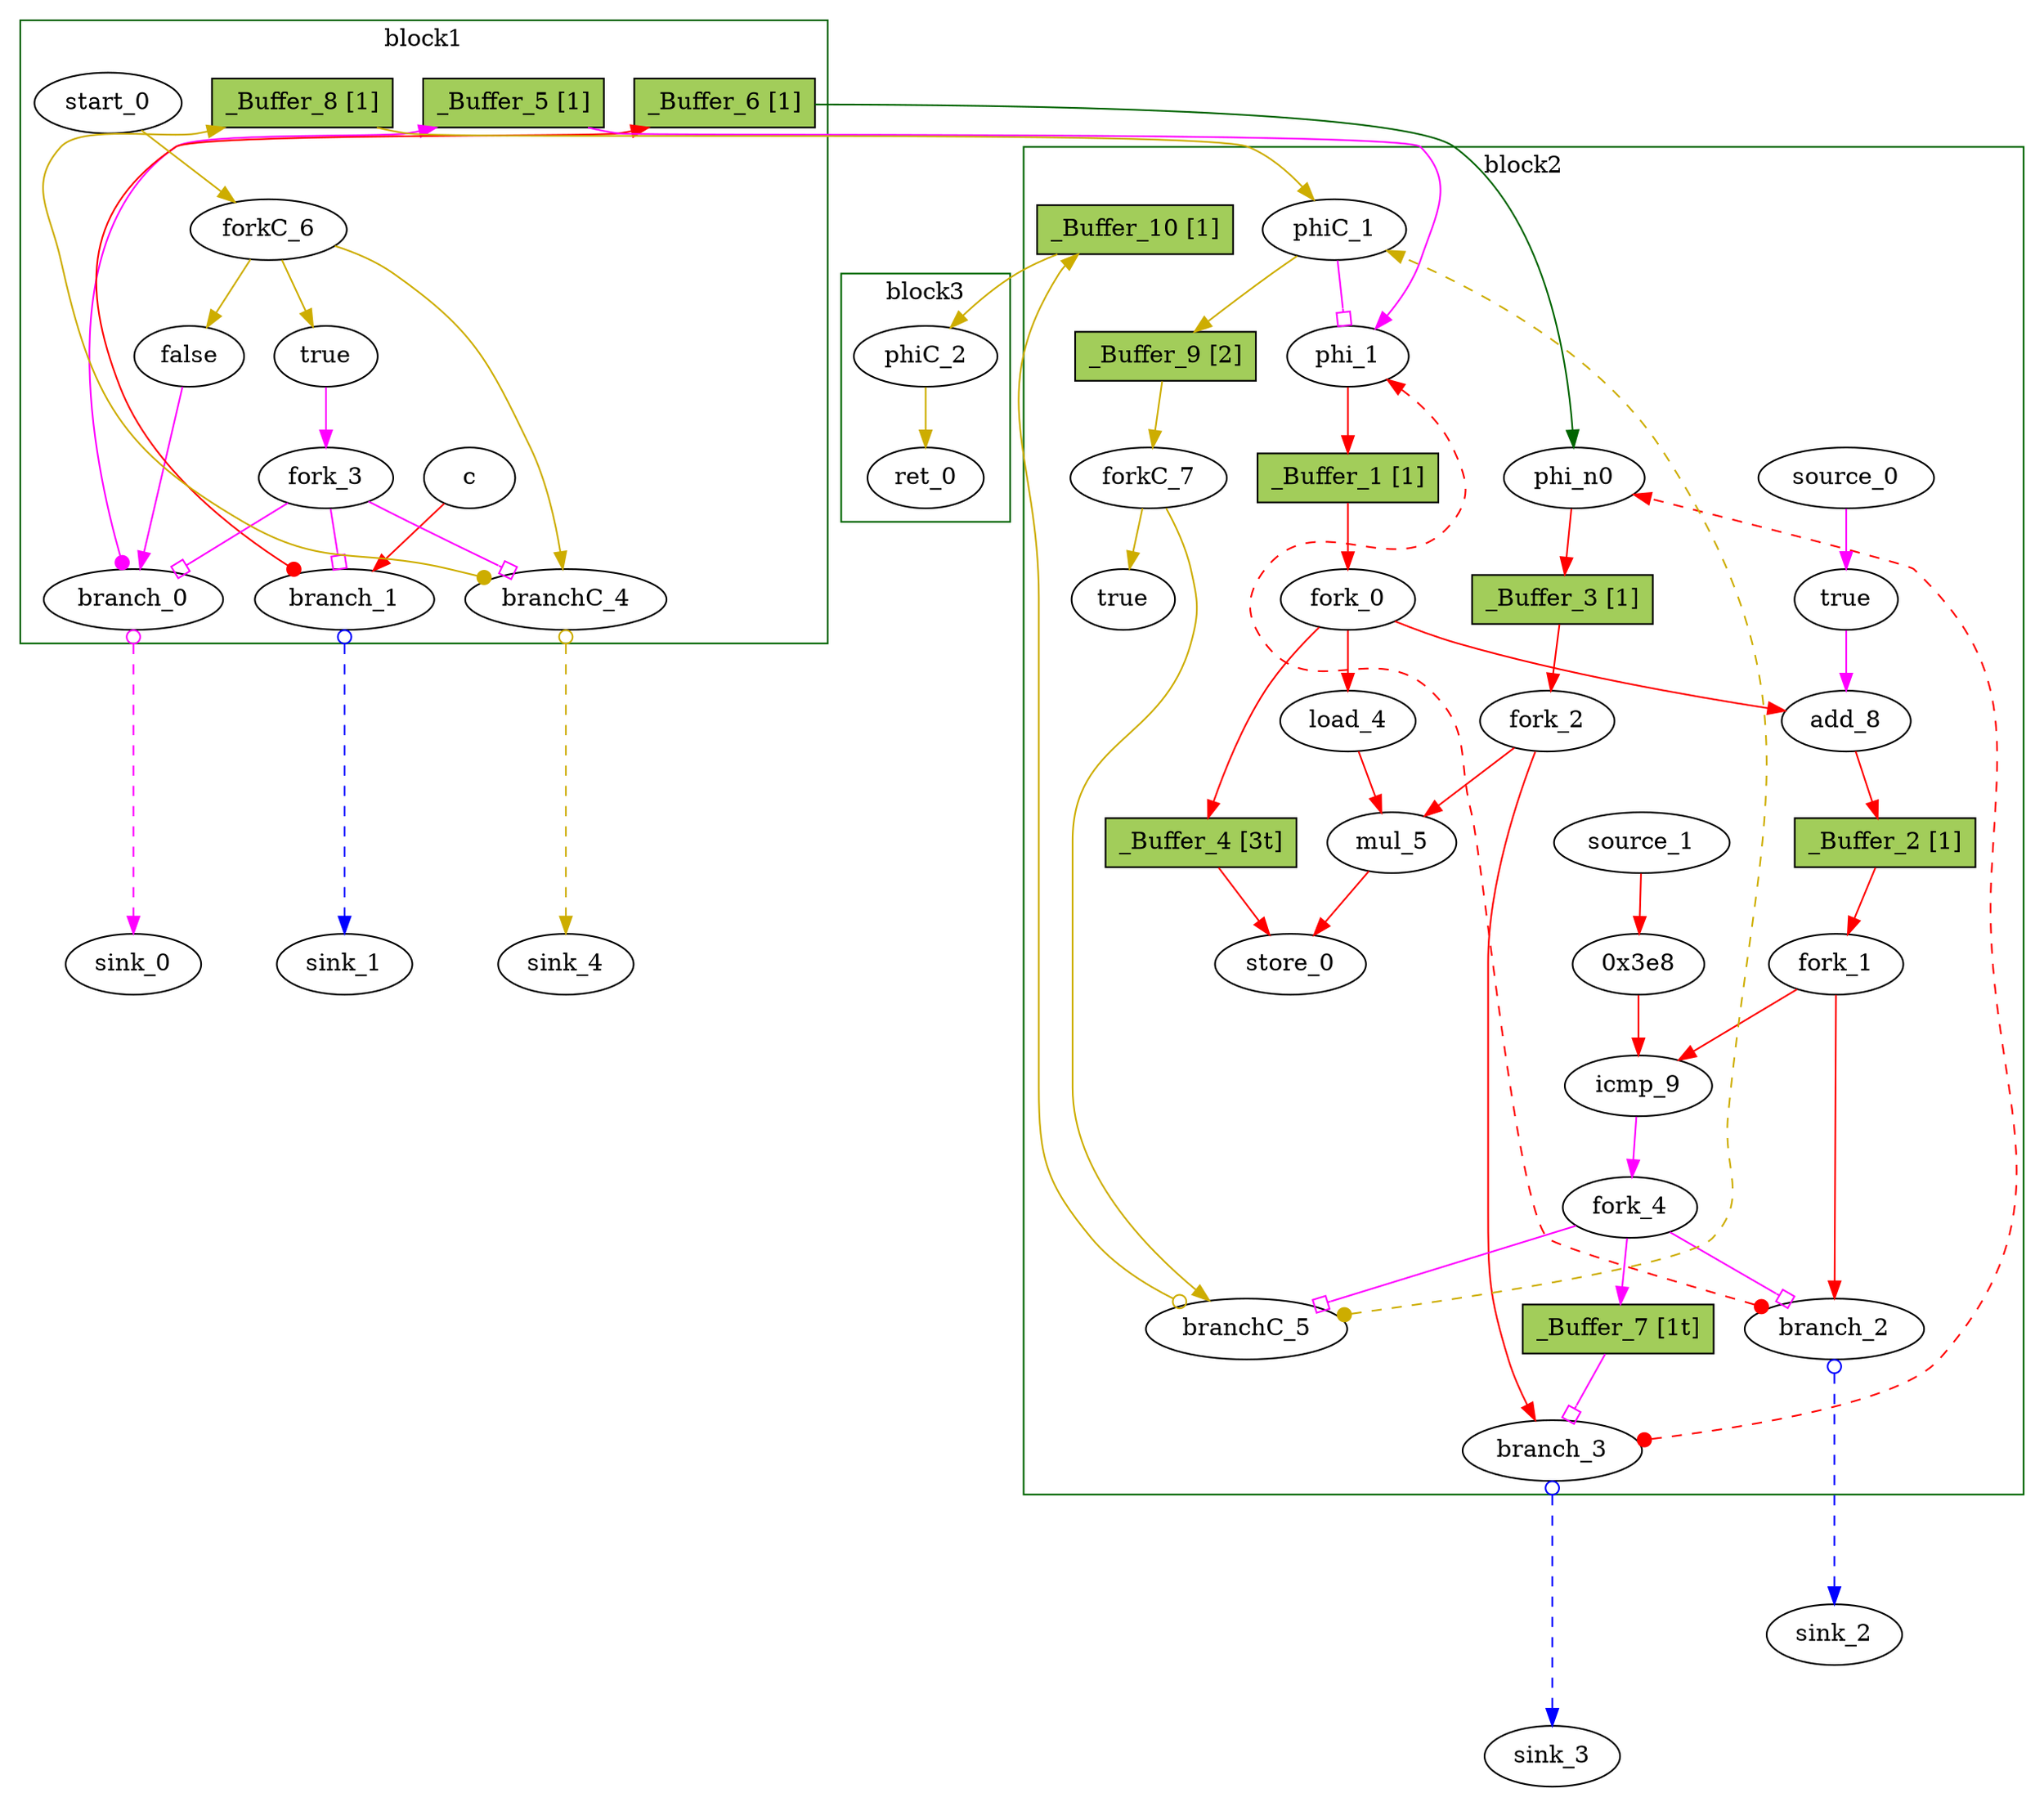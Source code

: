 // Number of blocks: 49
// Number of channels: 74
Digraph G {

  // Blocks
subgraph cluster_1 {
color = "darkgreen"
label = "block1"
  c [type=Entry, in="in1:32", out="out1:32", bbID = 1,  shape=oval];
  brCst_block1 [type=Constant, in="in1:1", out="out1:1", bbID = 1, value="0x1", label=true,  shape=oval];
  cst_0 [type=Constant, in="in1:1", out="out1:1", bbID = 1, value="0x0", label=false,  shape=oval];
  branch_0 [type=Branch, in="in1:1 in2?:1", out="out1+:1 out2-:1", bbID = 1,  shape=oval];
  branch_1 [type=Branch, in="in1:32 in2?:1", out="out1+:32 out2-:32", bbID = 1,  shape=oval];
  fork_3 [type=Fork, in="in1:1", out="out1:1 out2:1 out3:1", bbID = 1,  shape=oval];
  start_0 [type=Entry, in="in1:0", out="out1:0", bbID = 1,  shape=oval];
  forkC_6 [type=Fork, in="in1:0", out="out1:0 out2:0 out3:0", bbID = 1,  shape=oval];
  branchC_4 [type=Branch, in="in1:0 in2?:1", out="out1+:0 out2-:0", bbID = 1,  shape=oval];
  _Buffer_5 [type=Buffer, in="in1:1", out="out1:1", bbID = 1, slots=1, transparent=false, label="_Buffer_5 [1]",  shape=box, style=filled, fillcolor=darkolivegreen3, height = 0.4];
  _Buffer_6 [type=Buffer, in="in1:32", out="out1:32", bbID = 1, slots=1, transparent=false, label="_Buffer_6 [1]",  shape=box, style=filled, fillcolor=darkolivegreen3, height = 0.4];
  _Buffer_8 [type=Buffer, in="in1:0", out="out1:0", bbID = 1, slots=1, transparent=false, label="_Buffer_8 [1]",  shape=box, style=filled, fillcolor=darkolivegreen3, height = 0.4];
}
subgraph cluster_2 {
color = "darkgreen"
label = "block2"
  phi_1 [type=Mux, in="in1?:1 in2:32 in3:32", out="out1:32", delay=0.366, bbID = 2,  shape=oval];
  load_4 [type=Operator, in="in1:32 in2:32", out="out1:32 out2:32", op = "mc_load_op", latency=2, bbID = 2, portID = 0, offset = 0, retimingDiff=1,  shape=oval];
  mul_5 [type=Operator, in="in1:32 in2:32", out="out1:32", op = "mul_op", latency=4, bbID = 2, retimingDiff=2,  shape=oval];
  store_0 [type=Operator, in="in1:32 in2:32", out="out1:32 out2:32", op = "mc_store_op", bbID = 2, portID = 0, offset = 0, retimingDiff=3.5,  shape=oval];
  cst_1 [type=Constant, in="in1:1", out="out1:1", bbID = 2, value="0x1", label=true, retimingDiff=0.5,  shape=oval];
  add_8 [type=Operator, in="in1:32 in2:32", out="out1:32", op = "add_op", delay=1.693, bbID = 2, retimingDiff=0.5,  shape=oval];
  cst_2 [type=Constant, in="in1:32", out="out1:32", bbID = 2, value="0x3e8", label="0x3e8", retimingDiff=1,  shape=oval];
  icmp_9 [type=Operator, in="in1:32 in2:32", out="out1:1", op = "icmp_ult_op", delay=1.53, bbID = 2, retimingDiff=1,  shape=oval];
  phi_n0 [type=Merge, in="in1:32 in2:32", out="out1:32", delay=0.366, bbID = 2, retimingDiff=0.5,  shape=oval];
  fork_0 [type=Fork, in="in1:32", out="out1:32 out2:32 out3:32", bbID = 2, retimingDiff=0.5,  shape=oval];
  fork_1 [type=Fork, in="in1:32", out="out1:32 out2:32", bbID = 2, retimingDiff=1,  shape=oval];
  fork_2 [type=Fork, in="in1:32", out="out1:32 out2:32", bbID = 2, retimingDiff=1.5,  shape=oval];
  branch_2 [type=Branch, in="in1:32 in2?:1", out="out1+:32 out2-:32", bbID = 2, retimingDiff=1,  shape=oval];
  branch_3 [type=Branch, in="in1:32 in2?:1", out="out1+:32 out2-:32", bbID = 2, retimingDiff=1.5,  shape=oval];
  fork_4 [type=Fork, in="in1:1", out="out1:1 out2:1 out3:1", bbID = 2, retimingDiff=1,  shape=oval];
  cst_3 [type=Constant, in="in1:1", out="out1:1", bbID = 2, value="0x1", label=true, retimingDiff=1,  shape=oval];
  phiC_1 [type=CntrlMerge, in="in1:0 in2:0", out="out1:0 out2?:1", delay=0.166, bbID = 2,  shape=oval];
  forkC_7 [type=Fork, in="in1:0", out="out1:0 out2:0", bbID = 2, retimingDiff=1,  shape=oval];
  branchC_5 [type=Branch, in="in1:0 in2?:1", out="out1+:0 out2-:0", bbID = 2, retimingDiff=1,  shape=oval];
  source_0 [type=Source, out="out1:1", bbID = 2, retimingDiff=0.5,  shape=oval];
  source_1 [type=Source, out="out1:32", bbID = 2, retimingDiff=1,  shape=oval];
  _Buffer_1 [type=Buffer, in="in1:32", out="out1:32", bbID = 2, slots=1, transparent=false, label="_Buffer_1 [1]",  shape=box, style=filled, fillcolor=darkolivegreen3, height = 0.4];
  _Buffer_2 [type=Buffer, in="in1:32", out="out1:32", bbID = 2, slots=1, transparent=false, label="_Buffer_2 [1]",  shape=box, style=filled, fillcolor=darkolivegreen3, height = 0.4];
  _Buffer_3 [type=Buffer, in="in1:32", out="out1:32", bbID = 2, slots=1, transparent=false, label="_Buffer_3 [1]",  shape=box, style=filled, fillcolor=darkolivegreen3, height = 0.4];
  _Buffer_4 [type=Buffer, in="in1:32", out="out1:32", bbID = 2, slots=3, transparent=true, label="_Buffer_4 [3t]",  shape=box, style=filled, fillcolor=darkolivegreen3, height = 0.4];
  _Buffer_7 [type=Buffer, in="in1:1", out="out1:1", bbID = 2, slots=1, transparent=true, label="_Buffer_7 [1t]",  shape=box, style=filled, fillcolor=darkolivegreen3, height = 0.4];
  _Buffer_9 [type=Buffer, in="in1:0", out="out1:0", bbID = 2, slots=2, transparent=false, label="_Buffer_9 [2]",  shape=box, style=filled, fillcolor=darkolivegreen3, height = 0.4];
  _Buffer_10 [type=Buffer, in="in1:0", out="out1:0", bbID = 2, slots=1, transparent=false, label="_Buffer_10 [1]",  shape=box, style=filled, fillcolor=darkolivegreen3, height = 0.4];
}
subgraph cluster_3 {
color = "darkgreen"
label = "block3"
  ret_0 [type=Operator, in="in1:0", out="out1:0", op = "ret_op", bbID = 3,  shape=oval];
  phiC_2 [type=Merge, in="in1:0", out="out1:0", delay=0.166, bbID = 3,  shape=oval];
}
  //MC_a [type=MC, in="in1:32*c0 in2:32*l0a in3:32*s0a in4:32*s0d", out="out1:32*l0d out2:0*e", bbID = 0, memory = "a", bbcount = 1, ldcount = 1, stcount = 1, ];
//  end_0 [type=Exit, in="in1:0*e in2:0", out="out1:0", bbID = 0,  shape=oval];
  sink_0 [type=Sink, in="in1:1", bbID = 0,  shape=oval];
  sink_1 [type=Sink, in="in1:32", bbID = 0,  shape=oval];
  sink_2 [type=Sink, in="in1:32", bbID = 0,  shape=oval];
  sink_3 [type=Sink, in="in1:32", bbID = 0,  shape=oval];
  sink_4 [type=Sink, in="in1:0", bbID = 0,  shape=oval];

  // Channels
  c -> branch_1 [from=out1, to=in1, arrowhead=normal, color=red];
  brCst_block1 -> fork_3 [from=out1, to=in1, arrowhead=normal, color=magenta];
  cst_0 -> branch_0 [from=out1, to=in1, arrowhead=normal, color=magenta];
  phi_1 -> _Buffer_1 [from=out1, to=in1, arrowhead=normal, color=red];
  load_4 -> mul_5 [from=out1, to=in1, arrowhead=normal, color=red];
  //load_4 -> MC_a [from=out2, to=in2, arrowhead=normal, color=darkgreen];
  mul_5 -> store_0 [from=out1, to=in1, arrowhead=normal, color=red];
  //store_0 -> MC_a [from=out2, to=in3, arrowhead=normal, color=darkgreen];
  //store_0 -> MC_a [from=out1, to=in4, arrowhead=normal, color=darkgreen];
  cst_1 -> add_8 [from=out1, to=in2, arrowhead=normal, color=magenta];
  add_8 -> _Buffer_2 [from=out1, to=in1, arrowhead=normal, color=red];
  cst_2 -> icmp_9 [from=out1, to=in2, arrowhead=normal, color=red];
  icmp_9 -> fork_4 [from=out1, to=in1, arrowhead=normal, color=magenta];
//  ret_0 -> end_0 [from=out1, to=in2, arrowhead=normal, color=gold3];
  phi_n0 -> _Buffer_3 [from=out1, to=in1, arrowhead=normal, color=red];
  fork_0 -> load_4 [from=out2, to=in2, arrowhead=normal, color=red];
  fork_0 -> _Buffer_4 [from=out3, to=in1, arrowhead=normal, color=red];
  fork_0 -> add_8 [from=out1, to=in1, arrowhead=normal, color=red];
  fork_1 -> icmp_9 [from=out1, to=in1, arrowhead=normal, color=red];
  fork_1 -> branch_2 [from=out2, to=in1, arrowhead=normal, color=red];
  fork_2 -> mul_5 [from=out1, to=in2, arrowhead=normal, color=red];
  fork_2 -> branch_3 [from=out2, to=in1, arrowhead=normal, color=red];
  branch_0 -> _Buffer_5 [from=out1, to=in1, dir=both, arrowtail=dot, arrowhead=normal, color=magenta, constraint=false];
  branch_0 -> sink_0 [from=out2, to=in1, dir=both, arrowtail=odot, arrowhead=normal, color=magenta, style=dashed, minlen = 3];
  branch_1 -> _Buffer_6 [from=out1, to=in1, dir=both, arrowtail=dot, arrowhead=normal, color=red, constraint=false];
  branch_1 -> sink_1 [from=out2, to=in1, dir=both, arrowtail=odot, arrowhead=normal, color=blue, style=dashed, minlen = 3];
  fork_3 -> branch_0 [from=out2, to=in2, arrowhead=obox, color=magenta];
  fork_3 -> branch_1 [from=out1, to=in2, arrowhead=obox, color=magenta];
  fork_3 -> branchC_4 [from=out3, to=in2, arrowhead=obox, color=magenta];
  branch_2 -> phi_1 [from=out1, to=in3, dir=both, arrowtail=dot, arrowhead=normal, color=red, constraint=false, style=dashed, minlen = 3];
  branch_2 -> sink_2 [from=out2, to=in1, dir=both, arrowtail=odot, arrowhead=normal, color=blue, style=dashed, minlen = 3];
  branch_3 -> phi_n0 [from=out1, to=in2, dir=both, arrowtail=dot, arrowhead=normal, color=red, constraint=false, style=dashed, minlen = 3];
  branch_3 -> sink_3 [from=out2, to=in1, dir=both, arrowtail=odot, arrowhead=normal, color=blue, style=dashed, minlen = 3];
  fork_4 -> branch_2 [from=out2, to=in2, arrowhead=obox, color=magenta];
  fork_4 -> _Buffer_7 [from=out1, to=in1, arrowhead=normal, color=magenta];
  fork_4 -> branchC_5 [from=out3, to=in2, arrowhead=obox, color=magenta];
  //MC_a -> load_4 [from=out1, to=in1, arrowhead=normal, color=darkgreen];
  //MC_a -> end_0 [from=out2, to=in1, arrowhead=normal, color=gold3];
  //cst_3 -> MC_a [from=out1, to=in1, arrowhead=normal, color=magenta];
  start_0 -> forkC_6 [from=out1, to=in1, arrowhead=normal, color=gold3];
  forkC_6 -> brCst_block1 [from=out3, to=in1, arrowhead=normal, color=gold3];
  forkC_6 -> cst_0 [from=out1, to=in1, arrowhead=normal, color=gold3];
  forkC_6 -> branchC_4 [from=out2, to=in1, arrowhead=normal, color=gold3];
  branchC_4 -> _Buffer_8 [from=out1, to=in1, dir=both, arrowtail=dot, arrowhead=normal, color=gold3, constraint=false];
  branchC_4 -> sink_4 [from=out2, to=in1, dir=both, arrowtail=odot, arrowhead=normal, color=gold3, style=dashed, minlen = 3];
  phiC_1 -> phi_1 [from=out2, to=in1, arrowhead=obox, color=magenta];
  phiC_1 -> _Buffer_9 [from=out1, to=in1, arrowhead=normal, color=gold3];
  forkC_7 -> cst_3 [from=out1, to=in1, arrowhead=normal, color=gold3];
  forkC_7 -> branchC_5 [from=out2, to=in1, arrowhead=normal, color=gold3];
  branchC_5 -> phiC_1 [from=out1, to=in2, dir=both, arrowtail=dot, arrowhead=normal, color=gold3, constraint=false, style=dashed, minlen = 3];
  branchC_5 -> _Buffer_10 [from=out2, to=in1, dir=both, arrowtail=odot, arrowhead=normal, color=gold3, constraint=false];
  phiC_2 -> ret_0 [from=out1, to=in1, arrowhead=normal, color=gold3];
  source_0 -> cst_1 [from=out1, to=in1, arrowhead=normal, color=magenta];
  source_1 -> cst_2 [from=out1, to=in1, arrowhead=normal, color=red];
  _Buffer_1 -> fork_0 [from=out1, to=in1, arrowhead=normal, color=red];
  _Buffer_2 -> fork_1 [from=out1, to=in1, arrowhead=normal, color=red];
  _Buffer_3 -> fork_2 [from=out1, to=in1, arrowhead=normal, color=red];
  _Buffer_4 -> store_0 [from=out1, to=in2, arrowhead=normal, color=red];
  _Buffer_5 -> phi_1 [from=out1, to=in2, arrowhead=normal, color=magenta];
  _Buffer_6 -> phi_n0 [from=out1, to=in1, arrowhead=normal, color=darkgreen];
  _Buffer_7 -> branch_3 [from=out1, to=in2, arrowhead=obox, color=magenta];
  _Buffer_8 -> phiC_1 [from=out1, to=in1, arrowhead=normal, color=gold3];
  _Buffer_9 -> forkC_7 [from=out1, to=in1, arrowhead=normal, color=gold3];
  _Buffer_10 -> phiC_2 [from=out1, to=in1, arrowhead=normal, color=gold3];
}
